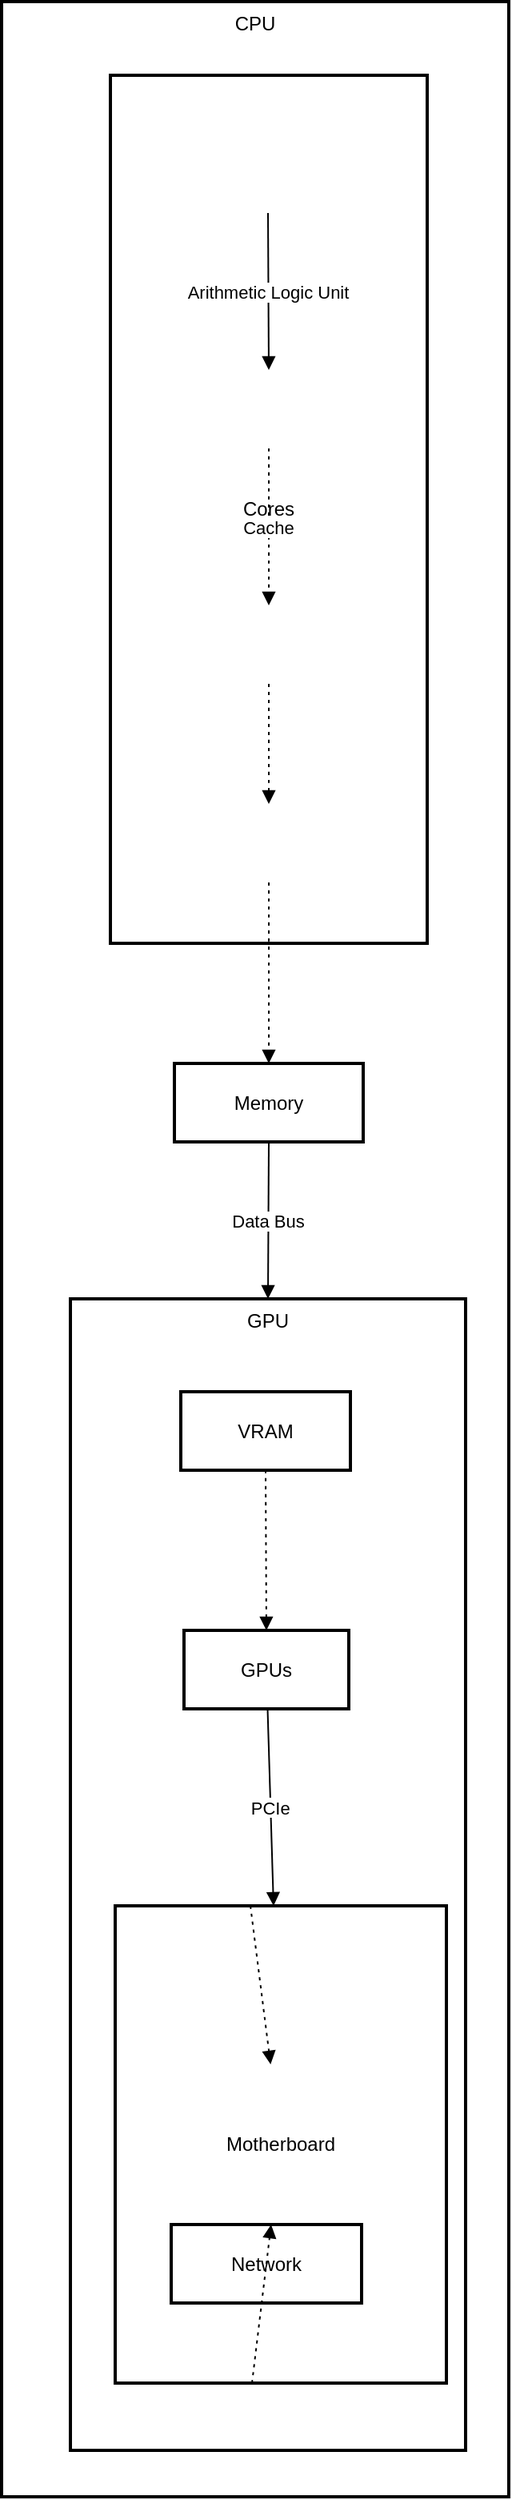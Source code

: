 <mxfile version="24.9.1">
  <diagram name="Page-1" id="-vz7Nfy8PZJqImnrAAam">
    <mxGraphModel>
      <root>
        <mxCell id="0" />
        <mxCell id="1" parent="0" />
        <mxCell id="2" value="CPU" style="whiteSpace=wrap;strokeWidth=2;verticalAlign=top;" vertex="1" parent="1">
          <mxGeometry x="8" y="8" width="317" height="1558" as="geometry" />
        </mxCell>
        <mxCell id="3" value="GPU" style="whiteSpace=wrap;strokeWidth=2;verticalAlign=top;" vertex="1" parent="2">
          <mxGeometry x="43" y="810" width="247" height="719" as="geometry" />
        </mxCell>
        <mxCell id="4" value="Storage" style="whiteSpace=wrap;strokeWidth=2;" vertex="1" parent="3">
          <mxGeometry x="64" y="429" width="116" height="49" as="geometry" />
        </mxCell>
        <mxCell id="5" value="Motherboard" style="whiteSpace=wrap;strokeWidth=2;" vertex="1" parent="3">
          <mxGeometry x="28" y="379" width="207" height="298" as="geometry" />
        </mxCell>
        <mxCell id="6" value="VRAM" style="whiteSpace=wrap;strokeWidth=2;" vertex="1" parent="3">
          <mxGeometry x="69" y="58" width="106" height="49" as="geometry" />
        </mxCell>
        <mxCell id="7" value="GPUs" style="whiteSpace=wrap;strokeWidth=2;" vertex="1" parent="3">
          <mxGeometry x="71" y="207" width="103" height="49" as="geometry" />
        </mxCell>
        <mxCell id="8" value="Network" style="whiteSpace=wrap;strokeWidth=2;" vertex="1" parent="3">
          <mxGeometry x="63" y="578" width="119" height="49" as="geometry" />
        </mxCell>
        <mxCell id="9" value="" style="curved=1;dashed=1;dashPattern=2 3;startArrow=none;endArrow=block;exitX=0.5;exitY=1;entryX=0.5;entryY=0;" edge="1" parent="3" source="6" target="7">
          <mxGeometry relative="1" as="geometry">
            <Array as="points" />
          </mxGeometry>
        </mxCell>
        <mxCell id="10" value="PCIe" style="curved=1;startArrow=none;endArrow=block;" edge="1" parent="3" source="7" target="5">
          <mxGeometry relative="1" as="geometry">
            <Array as="points" />
          </mxGeometry>
        </mxCell>
        <mxCell id="11" value="" style="curved=1;dashed=1;dashPattern=2 3;startArrow=none;endArrow=block;" edge="1" parent="3" source="5" target="4">
          <mxGeometry relative="1" as="geometry">
            <Array as="points" />
          </mxGeometry>
        </mxCell>
        <mxCell id="12" value="" style="curved=1;dashed=1;dashPattern=2 3;startArrow=none;endArrow=block;" edge="1" parent="3" source="5" target="8">
          <mxGeometry relative="1" as="geometry">
            <Array as="points" />
          </mxGeometry>
        </mxCell>
        <mxCell id="13" value="ALU" style="whiteSpace=wrap;strokeWidth=2;" vertex="1" parent="2">
          <mxGeometry x="121" y="83" width="91" height="49" as="geometry" />
        </mxCell>
        <mxCell id="14" value="Registers" style="whiteSpace=wrap;strokeWidth=2;" vertex="1" parent="2">
          <mxGeometry x="103" y="230" width="128" height="49" as="geometry" />
        </mxCell>
        <mxCell id="15" value="L1" style="whiteSpace=wrap;strokeWidth=2;" vertex="1" parent="2">
          <mxGeometry x="128" y="377" width="78" height="49" as="geometry" />
        </mxCell>
        <mxCell id="16" value="L2" style="whiteSpace=wrap;strokeWidth=2;" vertex="1" parent="2">
          <mxGeometry x="128" y="501" width="78" height="49" as="geometry" />
        </mxCell>
        <mxCell id="17" value="Memory" style="whiteSpace=wrap;strokeWidth=2;" vertex="1" parent="2">
          <mxGeometry x="108" y="663" width="118" height="49" as="geometry" />
        </mxCell>
        <mxCell id="18" value="Cores" style="whiteSpace=wrap;strokeWidth=2;" vertex="1" parent="2">
          <mxGeometry x="68" y="46" width="198" height="542" as="geometry" />
        </mxCell>
        <mxCell id="19" value="Arithmetic Logic Unit" style="curved=1;startArrow=none;endArrow=block;exitX=0.5;exitY=1;entryX=0.5;entryY=0;" edge="1" parent="2" source="13" target="14">
          <mxGeometry relative="1" as="geometry">
            <Array as="points" />
          </mxGeometry>
        </mxCell>
        <mxCell id="20" value="Cache" style="curved=1;dashed=1;dashPattern=2 3;startArrow=none;endArrow=block;exitX=0.5;exitY=1;entryX=0.5;entryY=0;" edge="1" parent="2" source="14" target="15">
          <mxGeometry relative="1" as="geometry">
            <Array as="points" />
          </mxGeometry>
        </mxCell>
        <mxCell id="21" value="" style="curved=1;dashed=1;dashPattern=2 3;startArrow=none;endArrow=block;exitX=0.5;exitY=1;entryX=0.5;entryY=0;" edge="1" parent="2" source="15" target="16">
          <mxGeometry relative="1" as="geometry">
            <Array as="points" />
          </mxGeometry>
        </mxCell>
        <mxCell id="22" value="" style="curved=1;dashed=1;dashPattern=2 3;startArrow=none;endArrow=block;exitX=0.5;exitY=1;entryX=0.5;entryY=-0.01;" edge="1" parent="2" source="16" target="17">
          <mxGeometry relative="1" as="geometry">
            <Array as="points" />
          </mxGeometry>
        </mxCell>
        <mxCell id="23" value="Data Bus" style="curved=1;startArrow=none;endArrow=block;exitX=0.5;exitY=0.99;entryX=0.5;entryY=0;" edge="1" parent="2" source="17" target="3">
          <mxGeometry relative="1" as="geometry">
            <Array as="points" />
          </mxGeometry>
        </mxCell>
      </root>
    </mxGraphModel>
  </diagram>
</mxfile>
